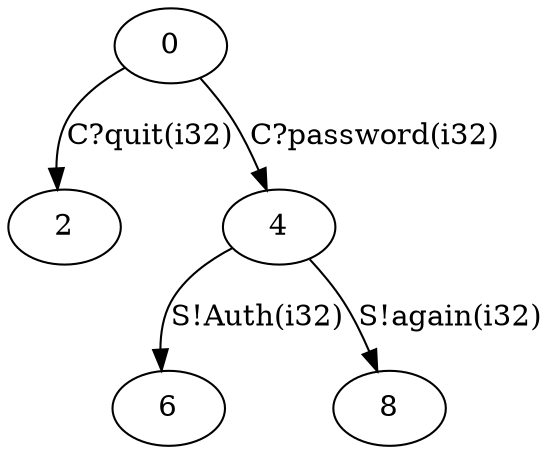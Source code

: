 digraph A {
  0;
  2;
  4;
  6;
  8;
  
  
  0 -> 2 [label="C?quit(i32)", ];
  0 -> 4 [label="C?password(i32)", ];
  4 -> 6 [label="S!Auth(i32)", ];
  4 -> 8 [label="S!again(i32)", ];
  
  }
